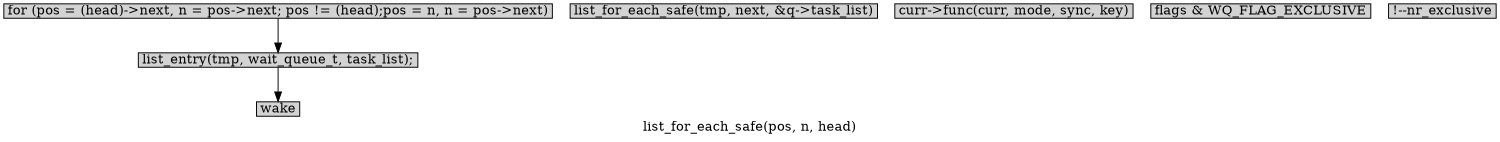 digraph list_for_each_safe{
        label="list_for_each_safe(pos, n, head)";
        size="10,18";
        ratio=filled;
        
		node[style=filled, shape = box, margin="0.05,0.005",height="0.1",width="0.1"];

		list_for_each_safe[label="for (pos = (head)->next, n = pos->next; pos != (head);pos = n, n = pos->next)"];
		

		list_for_each_save[label="list_for_each_safe(tmp, next, &q->task_list)"];
		list_entry[label="list_entry(tmp, wait_queue_t, task_list);"];
		wake_up_success[label="curr->func(curr, mode, sync, key)"];
		flags_WQ_FLAG_EXCLUSIVE[label="flags & WQ_FLAG_EXCLUSIVE"];
		nr[label="!--nr_exclusive"];

		list_for_each_safe -> list_entry;
		list_entry -> wake;
		

		
		}
